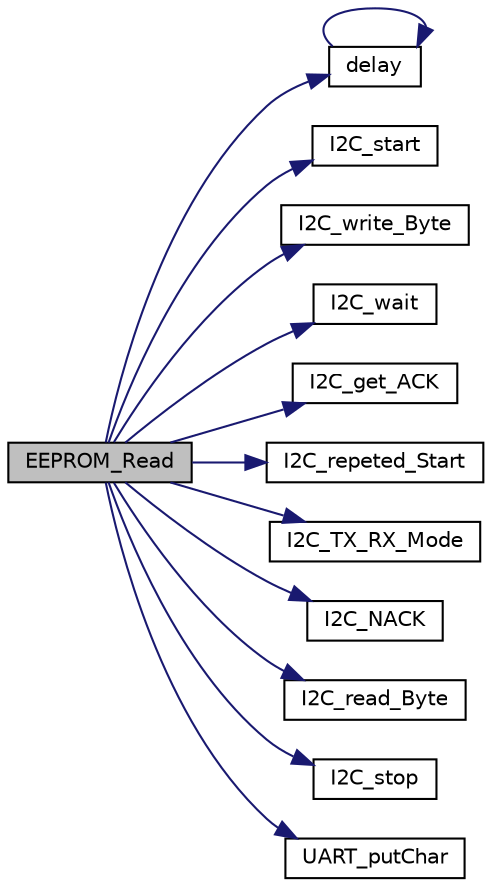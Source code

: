 digraph "EEPROM_Read"
{
  edge [fontname="Helvetica",fontsize="10",labelfontname="Helvetica",labelfontsize="10"];
  node [fontname="Helvetica",fontsize="10",shape=record];
  rankdir="LR";
  Node0 [label="EEPROM_Read",height=0.2,width=0.4,color="black", fillcolor="grey75", style="filled", fontcolor="black"];
  Node0 -> Node1 [color="midnightblue",fontsize="10",style="solid",fontname="Helvetica"];
  Node1 [label="delay",height=0.2,width=0.4,color="black", fillcolor="white", style="filled",URL="$_global_functions_8c.html#aa7fa622ced5687f8351d589e9402b251"];
  Node1 -> Node1 [color="midnightblue",fontsize="10",style="solid",fontname="Helvetica"];
  Node0 -> Node2 [color="midnightblue",fontsize="10",style="solid",fontname="Helvetica"];
  Node2 [label="I2C_start",height=0.2,width=0.4,color="black", fillcolor="white", style="filled",URL="$_i2_c___driver_8c.html#a09d9820de1e99617f206ef60a9a9d2e8",tooltip="Generates the start signal. When MST bit is changed from 0 to 1, a START signal is generated on the b..."];
  Node0 -> Node3 [color="midnightblue",fontsize="10",style="solid",fontname="Helvetica"];
  Node3 [label="I2C_write_Byte",height=0.2,width=0.4,color="black", fillcolor="white", style="filled",URL="$_i2_c___driver_8c.html#ad6927c971148447061c3f950362beada",tooltip="It writes the data to be transmitted into the transmission buffer. When you want to write a value int..."];
  Node0 -> Node4 [color="midnightblue",fontsize="10",style="solid",fontname="Helvetica"];
  Node4 [label="I2C_wait",height=0.2,width=0.4,color="black", fillcolor="white", style="filled",URL="$_i2_c___driver_8c.html#a05143bfcf3eeb04ec1dfc7e4ab952689",tooltip="Indicates the status of the bus regardless of slave or master mode. Internally checks the busy bit in..."];
  Node0 -> Node5 [color="midnightblue",fontsize="10",style="solid",fontname="Helvetica"];
  Node5 [label="I2C_get_ACK",height=0.2,width=0.4,color="black", fillcolor="white", style="filled",URL="$_i2_c___driver_8c.html#a2978351c0f1c3e3057fffc151b097ed8",tooltip="Indicates if the acknowledge was received. "];
  Node0 -> Node6 [color="midnightblue",fontsize="10",style="solid",fontname="Helvetica"];
  Node6 [label="I2C_repeted_Start",height=0.2,width=0.4,color="black", fillcolor="white", style="filled",URL="$_i2_c___driver_8c.html#a577158ebfa27fcb673a5727e95d2d853",tooltip="It generates a repeated start that is needed when master reads data. "];
  Node0 -> Node7 [color="midnightblue",fontsize="10",style="solid",fontname="Helvetica"];
  Node7 [label="I2C_TX_RX_Mode",height=0.2,width=0.4,color="black", fillcolor="white", style="filled",URL="$_i2_c___driver_8c.html#a6a531e51c74e4d9ecf32f086aef3259f",tooltip="It selects between transmitter mode or receiver mode. "];
  Node0 -> Node8 [color="midnightblue",fontsize="10",style="solid",fontname="Helvetica"];
  Node8 [label="I2C_NACK",height=0.2,width=0.4,color="black", fillcolor="white", style="filled",URL="$_i2_c___driver_8c.html#aae489f3896588f59173688541155aa32",tooltip="It generates the Not ACKnowledge that is needed when the master reads data. "];
  Node0 -> Node9 [color="midnightblue",fontsize="10",style="solid",fontname="Helvetica"];
  Node9 [label="I2C_read_Byte",height=0.2,width=0.4,color="black", fillcolor="white", style="filled",URL="$_i2_c___driver_8c.html#a689c3512503f9420b3d4fcd32ad6585f",tooltip="It reads data from the receiving buffer. "];
  Node0 -> Node10 [color="midnightblue",fontsize="10",style="solid",fontname="Helvetica"];
  Node10 [label="I2C_stop",height=0.2,width=0.4,color="black", fillcolor="white", style="filled",URL="$_i2_c___driver_8c.html#a0635b74679cdb09c91ef36aa4181a911",tooltip="Generates the stop signal. When this bit changes from 1 to 0, a STOP signal is generated and the mode..."];
  Node0 -> Node11 [color="midnightblue",fontsize="10",style="solid",fontname="Helvetica"];
  Node11 [label="UART_putChar",height=0.2,width=0.4,color="black", fillcolor="white", style="filled",URL="$_u_a_r_t_8c.html#ae69fe2846b6410c22876356a9b3f0083",tooltip="It sends one character through the serial port. This function should include the next sentence: while..."];
}
